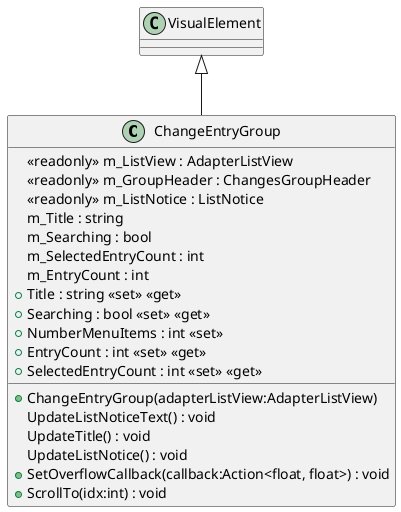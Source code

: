 @startuml
class ChangeEntryGroup {
    <<readonly>> m_ListView : AdapterListView
    <<readonly>> m_GroupHeader : ChangesGroupHeader
    <<readonly>> m_ListNotice : ListNotice
    m_Title : string
    m_Searching : bool
    m_SelectedEntryCount : int
    m_EntryCount : int
    + ChangeEntryGroup(adapterListView:AdapterListView)
    + Title : string <<set>> <<get>>
    + Searching : bool <<set>> <<get>>
    + NumberMenuItems : int <<set>>
    + EntryCount : int <<set>> <<get>>
    + SelectedEntryCount : int <<set>> <<get>>
    UpdateListNoticeText() : void
    UpdateTitle() : void
    UpdateListNotice() : void
    + SetOverflowCallback(callback:Action<float, float>) : void
    + ScrollTo(idx:int) : void
}
VisualElement <|-- ChangeEntryGroup
@enduml
